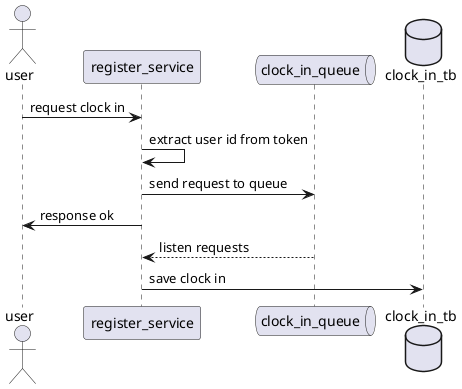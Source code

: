 @startuml clock in flow

actor           user                as user
participant     register_service    as registersvc
queue           clock_in_queue      as clockinqueue
database        clock_in_tb         as clockindb


user -> registersvc : request clock in
registersvc -> registersvc : extract user id from token
registersvc -> clockinqueue : send request to queue
registersvc -> user : response ok
registersvc <-- clockinqueue : listen requests
registersvc -> clockindb : save clock in

@enduml
